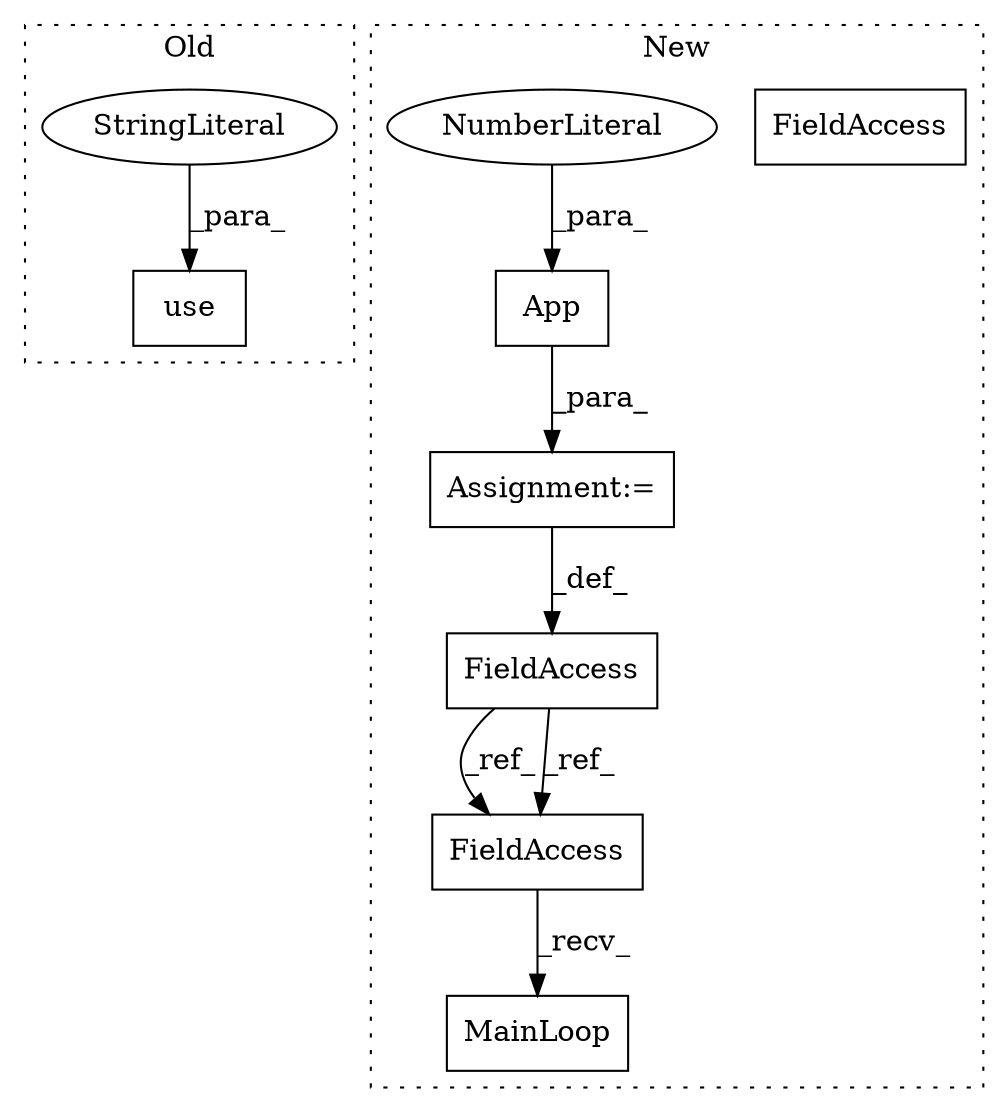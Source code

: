 digraph G {
subgraph cluster0 {
1 [label="use" a="32" s="324,335" l="4,1" shape="box"];
7 [label="StringLiteral" a="45" s="328" l="7" shape="ellipse"];
label = "Old";
style="dotted";
}
subgraph cluster1 {
2 [label="MainLoop" a="32" s="2244" l="10" shape="box"];
3 [label="App" a="32" s="2228,2233" l="4,1" shape="box"];
4 [label="FieldAccess" a="22" s="2224" l="3" shape="box"];
5 [label="FieldAccess" a="22" s="2240" l="3" shape="box"];
6 [label="Assignment:=" a="7" s="2227" l="1" shape="box"];
8 [label="NumberLiteral" a="34" s="2232" l="1" shape="ellipse"];
9 [label="FieldAccess" a="22" s="2240" l="3" shape="box"];
label = "New";
style="dotted";
}
3 -> 6 [label="_para_"];
4 -> 9 [label="_ref_"];
4 -> 9 [label="_ref_"];
6 -> 4 [label="_def_"];
7 -> 1 [label="_para_"];
8 -> 3 [label="_para_"];
9 -> 2 [label="_recv_"];
}